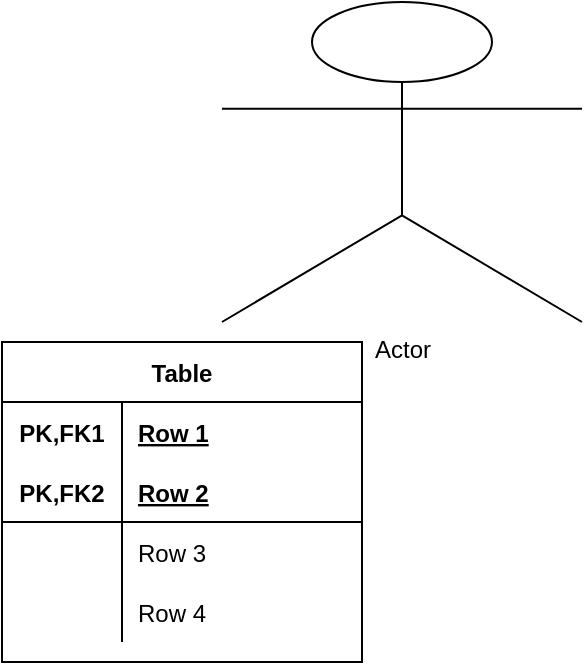 <mxfile version="13.7.3" type="github">
  <diagram id="W1sH6OFh1roLbbkazUPK" name="Page-1">
    <mxGraphModel dx="827" dy="483" grid="1" gridSize="10" guides="1" tooltips="1" connect="1" arrows="1" fold="1" page="1" pageScale="1" pageWidth="850" pageHeight="1100" math="0" shadow="0">
      <root>
        <mxCell id="0" />
        <mxCell id="1" parent="0" />
        <mxCell id="lba87AovnTTibqNIR0Lu-1" value="Table" style="shape=table;startSize=30;container=1;collapsible=1;childLayout=tableLayout;fixedRows=1;rowLines=0;fontStyle=1;align=center;resizeLast=1;" vertex="1" parent="1">
          <mxGeometry x="200" y="520" width="180" height="160" as="geometry" />
        </mxCell>
        <mxCell id="lba87AovnTTibqNIR0Lu-2" value="" style="shape=partialRectangle;collapsible=0;dropTarget=0;pointerEvents=0;fillColor=none;top=0;left=0;bottom=0;right=0;points=[[0,0.5],[1,0.5]];portConstraint=eastwest;" vertex="1" parent="lba87AovnTTibqNIR0Lu-1">
          <mxGeometry y="30" width="180" height="30" as="geometry" />
        </mxCell>
        <mxCell id="lba87AovnTTibqNIR0Lu-3" value="PK,FK1" style="shape=partialRectangle;connectable=0;fillColor=none;top=0;left=0;bottom=0;right=0;fontStyle=1;overflow=hidden;" vertex="1" parent="lba87AovnTTibqNIR0Lu-2">
          <mxGeometry width="60" height="30" as="geometry" />
        </mxCell>
        <mxCell id="lba87AovnTTibqNIR0Lu-4" value="Row 1" style="shape=partialRectangle;connectable=0;fillColor=none;top=0;left=0;bottom=0;right=0;align=left;spacingLeft=6;fontStyle=5;overflow=hidden;" vertex="1" parent="lba87AovnTTibqNIR0Lu-2">
          <mxGeometry x="60" width="120" height="30" as="geometry" />
        </mxCell>
        <mxCell id="lba87AovnTTibqNIR0Lu-5" value="" style="shape=partialRectangle;collapsible=0;dropTarget=0;pointerEvents=0;fillColor=none;top=0;left=0;bottom=1;right=0;points=[[0,0.5],[1,0.5]];portConstraint=eastwest;" vertex="1" parent="lba87AovnTTibqNIR0Lu-1">
          <mxGeometry y="60" width="180" height="30" as="geometry" />
        </mxCell>
        <mxCell id="lba87AovnTTibqNIR0Lu-6" value="PK,FK2" style="shape=partialRectangle;connectable=0;fillColor=none;top=0;left=0;bottom=0;right=0;fontStyle=1;overflow=hidden;" vertex="1" parent="lba87AovnTTibqNIR0Lu-5">
          <mxGeometry width="60" height="30" as="geometry" />
        </mxCell>
        <mxCell id="lba87AovnTTibqNIR0Lu-7" value="Row 2" style="shape=partialRectangle;connectable=0;fillColor=none;top=0;left=0;bottom=0;right=0;align=left;spacingLeft=6;fontStyle=5;overflow=hidden;" vertex="1" parent="lba87AovnTTibqNIR0Lu-5">
          <mxGeometry x="60" width="120" height="30" as="geometry" />
        </mxCell>
        <mxCell id="lba87AovnTTibqNIR0Lu-8" value="" style="shape=partialRectangle;collapsible=0;dropTarget=0;pointerEvents=0;fillColor=none;top=0;left=0;bottom=0;right=0;points=[[0,0.5],[1,0.5]];portConstraint=eastwest;" vertex="1" parent="lba87AovnTTibqNIR0Lu-1">
          <mxGeometry y="90" width="180" height="30" as="geometry" />
        </mxCell>
        <mxCell id="lba87AovnTTibqNIR0Lu-9" value="" style="shape=partialRectangle;connectable=0;fillColor=none;top=0;left=0;bottom=0;right=0;editable=1;overflow=hidden;" vertex="1" parent="lba87AovnTTibqNIR0Lu-8">
          <mxGeometry width="60" height="30" as="geometry" />
        </mxCell>
        <mxCell id="lba87AovnTTibqNIR0Lu-10" value="Row 3" style="shape=partialRectangle;connectable=0;fillColor=none;top=0;left=0;bottom=0;right=0;align=left;spacingLeft=6;overflow=hidden;" vertex="1" parent="lba87AovnTTibqNIR0Lu-8">
          <mxGeometry x="60" width="120" height="30" as="geometry" />
        </mxCell>
        <mxCell id="lba87AovnTTibqNIR0Lu-11" value="" style="shape=partialRectangle;collapsible=0;dropTarget=0;pointerEvents=0;fillColor=none;top=0;left=0;bottom=0;right=0;points=[[0,0.5],[1,0.5]];portConstraint=eastwest;" vertex="1" parent="lba87AovnTTibqNIR0Lu-1">
          <mxGeometry y="120" width="180" height="30" as="geometry" />
        </mxCell>
        <mxCell id="lba87AovnTTibqNIR0Lu-12" value="" style="shape=partialRectangle;connectable=0;fillColor=none;top=0;left=0;bottom=0;right=0;editable=1;overflow=hidden;" vertex="1" parent="lba87AovnTTibqNIR0Lu-11">
          <mxGeometry width="60" height="30" as="geometry" />
        </mxCell>
        <mxCell id="lba87AovnTTibqNIR0Lu-13" value="Row 4" style="shape=partialRectangle;connectable=0;fillColor=none;top=0;left=0;bottom=0;right=0;align=left;spacingLeft=6;overflow=hidden;" vertex="1" parent="lba87AovnTTibqNIR0Lu-11">
          <mxGeometry x="60" width="120" height="30" as="geometry" />
        </mxCell>
        <mxCell id="stJN1wXWKb7YKqjHWtWD-2" value="Actor" style="shape=umlActor;verticalLabelPosition=bottom;verticalAlign=top;html=1;outlineConnect=0;" vertex="1" parent="1">
          <mxGeometry x="310" y="350" width="180" height="160" as="geometry" />
        </mxCell>
      </root>
    </mxGraphModel>
  </diagram>
</mxfile>
